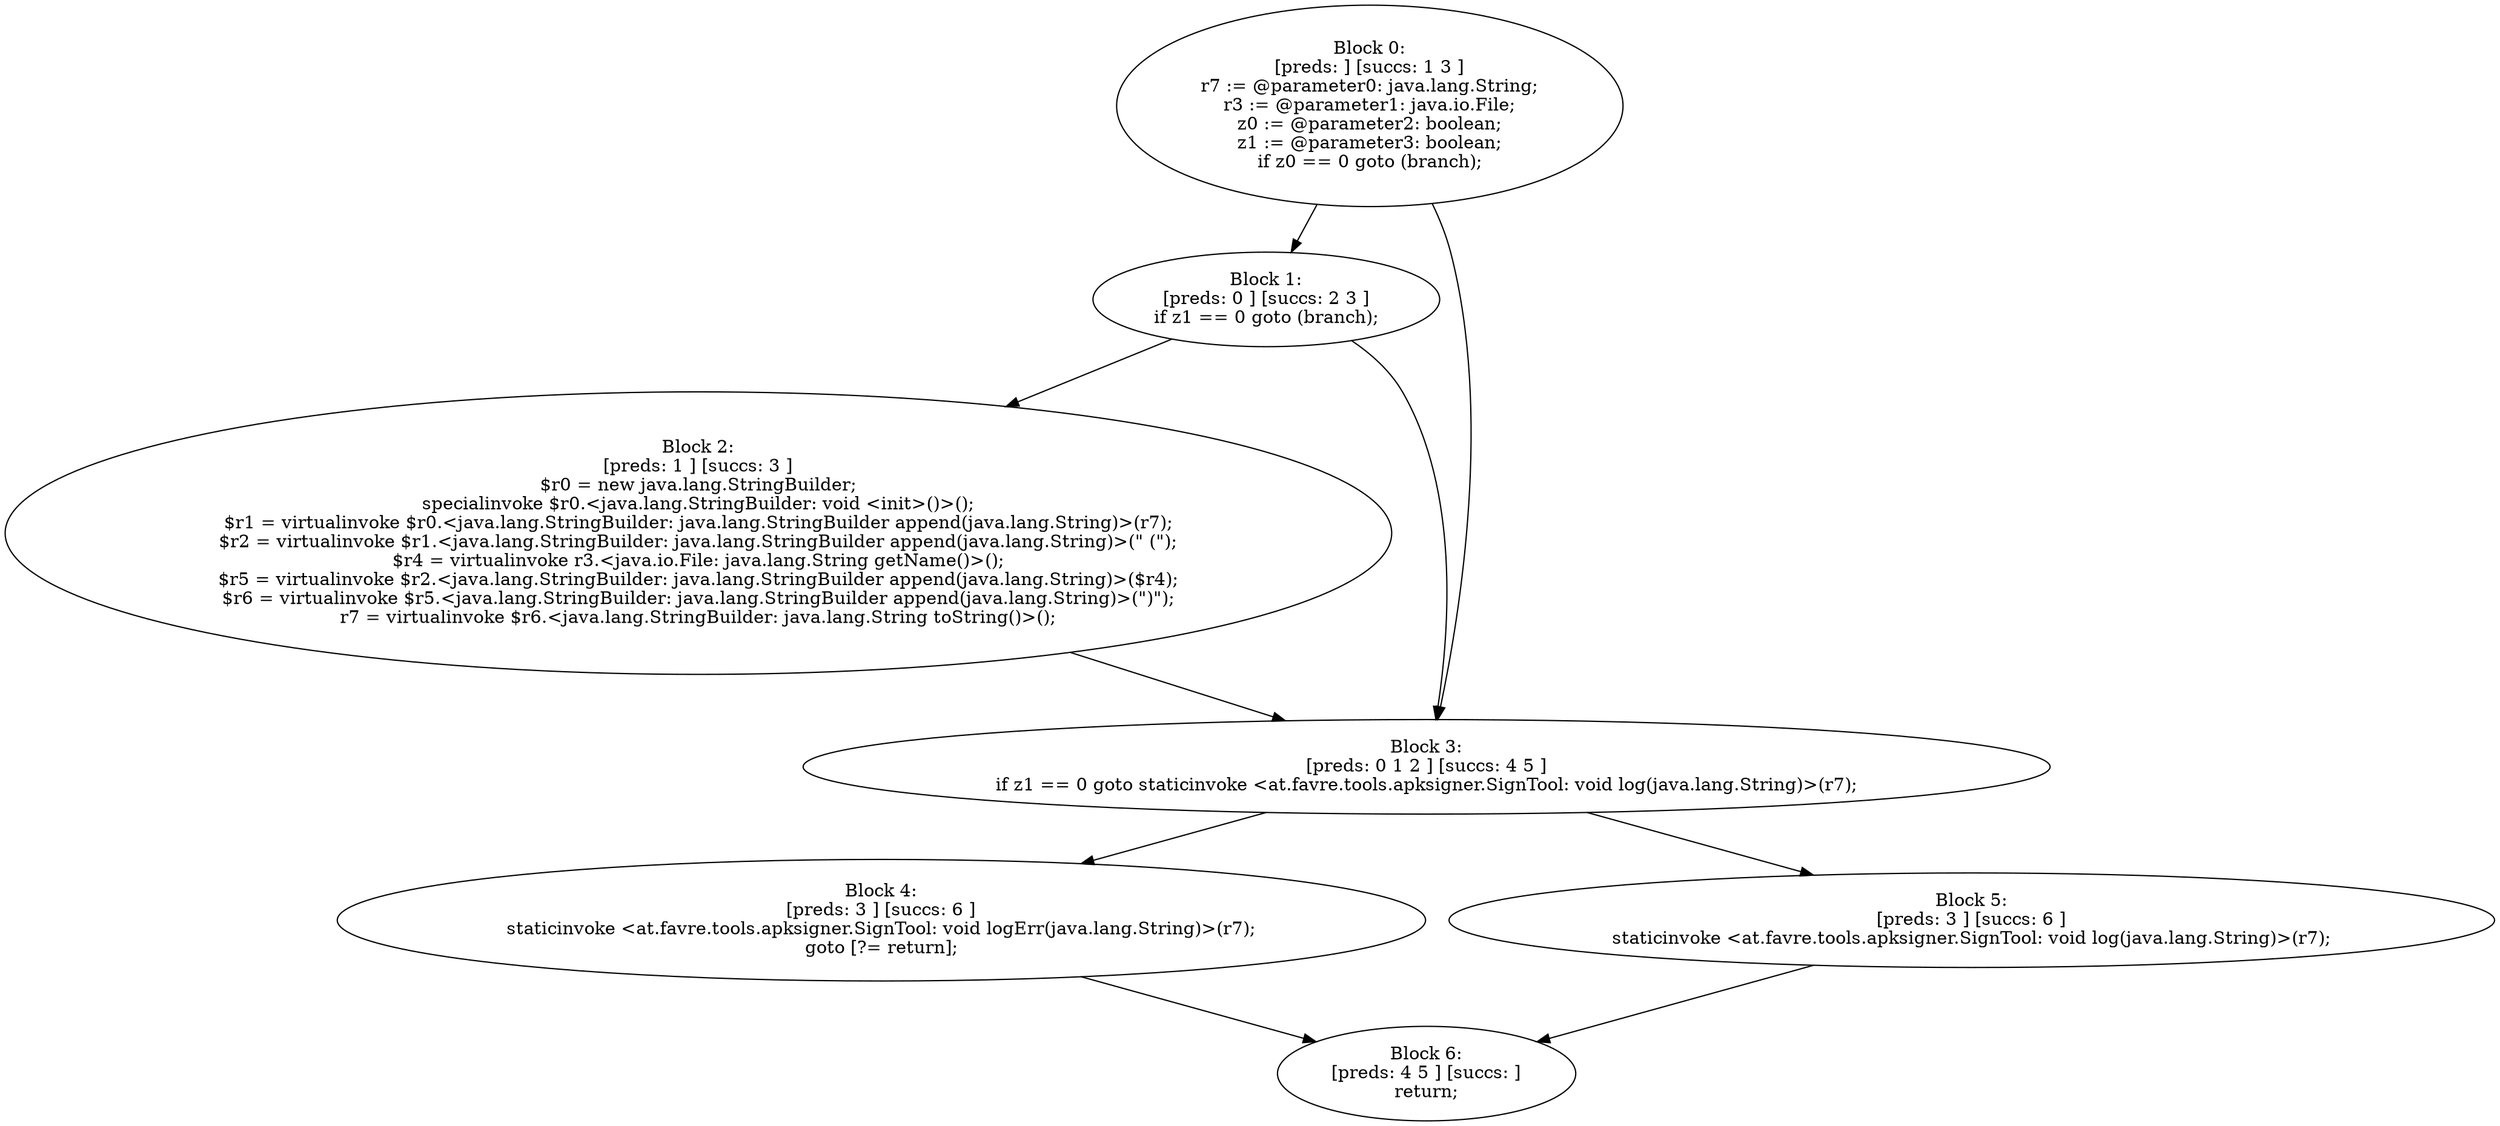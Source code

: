 digraph "unitGraph" {
    "Block 0:
[preds: ] [succs: 1 3 ]
r7 := @parameter0: java.lang.String;
r3 := @parameter1: java.io.File;
z0 := @parameter2: boolean;
z1 := @parameter3: boolean;
if z0 == 0 goto (branch);
"
    "Block 1:
[preds: 0 ] [succs: 2 3 ]
if z1 == 0 goto (branch);
"
    "Block 2:
[preds: 1 ] [succs: 3 ]
$r0 = new java.lang.StringBuilder;
specialinvoke $r0.<java.lang.StringBuilder: void <init>()>();
$r1 = virtualinvoke $r0.<java.lang.StringBuilder: java.lang.StringBuilder append(java.lang.String)>(r7);
$r2 = virtualinvoke $r1.<java.lang.StringBuilder: java.lang.StringBuilder append(java.lang.String)>(\" (\");
$r4 = virtualinvoke r3.<java.io.File: java.lang.String getName()>();
$r5 = virtualinvoke $r2.<java.lang.StringBuilder: java.lang.StringBuilder append(java.lang.String)>($r4);
$r6 = virtualinvoke $r5.<java.lang.StringBuilder: java.lang.StringBuilder append(java.lang.String)>(\")\");
r7 = virtualinvoke $r6.<java.lang.StringBuilder: java.lang.String toString()>();
"
    "Block 3:
[preds: 0 1 2 ] [succs: 4 5 ]
if z1 == 0 goto staticinvoke <at.favre.tools.apksigner.SignTool: void log(java.lang.String)>(r7);
"
    "Block 4:
[preds: 3 ] [succs: 6 ]
staticinvoke <at.favre.tools.apksigner.SignTool: void logErr(java.lang.String)>(r7);
goto [?= return];
"
    "Block 5:
[preds: 3 ] [succs: 6 ]
staticinvoke <at.favre.tools.apksigner.SignTool: void log(java.lang.String)>(r7);
"
    "Block 6:
[preds: 4 5 ] [succs: ]
return;
"
    "Block 0:
[preds: ] [succs: 1 3 ]
r7 := @parameter0: java.lang.String;
r3 := @parameter1: java.io.File;
z0 := @parameter2: boolean;
z1 := @parameter3: boolean;
if z0 == 0 goto (branch);
"->"Block 1:
[preds: 0 ] [succs: 2 3 ]
if z1 == 0 goto (branch);
";
    "Block 0:
[preds: ] [succs: 1 3 ]
r7 := @parameter0: java.lang.String;
r3 := @parameter1: java.io.File;
z0 := @parameter2: boolean;
z1 := @parameter3: boolean;
if z0 == 0 goto (branch);
"->"Block 3:
[preds: 0 1 2 ] [succs: 4 5 ]
if z1 == 0 goto staticinvoke <at.favre.tools.apksigner.SignTool: void log(java.lang.String)>(r7);
";
    "Block 1:
[preds: 0 ] [succs: 2 3 ]
if z1 == 0 goto (branch);
"->"Block 2:
[preds: 1 ] [succs: 3 ]
$r0 = new java.lang.StringBuilder;
specialinvoke $r0.<java.lang.StringBuilder: void <init>()>();
$r1 = virtualinvoke $r0.<java.lang.StringBuilder: java.lang.StringBuilder append(java.lang.String)>(r7);
$r2 = virtualinvoke $r1.<java.lang.StringBuilder: java.lang.StringBuilder append(java.lang.String)>(\" (\");
$r4 = virtualinvoke r3.<java.io.File: java.lang.String getName()>();
$r5 = virtualinvoke $r2.<java.lang.StringBuilder: java.lang.StringBuilder append(java.lang.String)>($r4);
$r6 = virtualinvoke $r5.<java.lang.StringBuilder: java.lang.StringBuilder append(java.lang.String)>(\")\");
r7 = virtualinvoke $r6.<java.lang.StringBuilder: java.lang.String toString()>();
";
    "Block 1:
[preds: 0 ] [succs: 2 3 ]
if z1 == 0 goto (branch);
"->"Block 3:
[preds: 0 1 2 ] [succs: 4 5 ]
if z1 == 0 goto staticinvoke <at.favre.tools.apksigner.SignTool: void log(java.lang.String)>(r7);
";
    "Block 2:
[preds: 1 ] [succs: 3 ]
$r0 = new java.lang.StringBuilder;
specialinvoke $r0.<java.lang.StringBuilder: void <init>()>();
$r1 = virtualinvoke $r0.<java.lang.StringBuilder: java.lang.StringBuilder append(java.lang.String)>(r7);
$r2 = virtualinvoke $r1.<java.lang.StringBuilder: java.lang.StringBuilder append(java.lang.String)>(\" (\");
$r4 = virtualinvoke r3.<java.io.File: java.lang.String getName()>();
$r5 = virtualinvoke $r2.<java.lang.StringBuilder: java.lang.StringBuilder append(java.lang.String)>($r4);
$r6 = virtualinvoke $r5.<java.lang.StringBuilder: java.lang.StringBuilder append(java.lang.String)>(\")\");
r7 = virtualinvoke $r6.<java.lang.StringBuilder: java.lang.String toString()>();
"->"Block 3:
[preds: 0 1 2 ] [succs: 4 5 ]
if z1 == 0 goto staticinvoke <at.favre.tools.apksigner.SignTool: void log(java.lang.String)>(r7);
";
    "Block 3:
[preds: 0 1 2 ] [succs: 4 5 ]
if z1 == 0 goto staticinvoke <at.favre.tools.apksigner.SignTool: void log(java.lang.String)>(r7);
"->"Block 4:
[preds: 3 ] [succs: 6 ]
staticinvoke <at.favre.tools.apksigner.SignTool: void logErr(java.lang.String)>(r7);
goto [?= return];
";
    "Block 3:
[preds: 0 1 2 ] [succs: 4 5 ]
if z1 == 0 goto staticinvoke <at.favre.tools.apksigner.SignTool: void log(java.lang.String)>(r7);
"->"Block 5:
[preds: 3 ] [succs: 6 ]
staticinvoke <at.favre.tools.apksigner.SignTool: void log(java.lang.String)>(r7);
";
    "Block 4:
[preds: 3 ] [succs: 6 ]
staticinvoke <at.favre.tools.apksigner.SignTool: void logErr(java.lang.String)>(r7);
goto [?= return];
"->"Block 6:
[preds: 4 5 ] [succs: ]
return;
";
    "Block 5:
[preds: 3 ] [succs: 6 ]
staticinvoke <at.favre.tools.apksigner.SignTool: void log(java.lang.String)>(r7);
"->"Block 6:
[preds: 4 5 ] [succs: ]
return;
";
}
